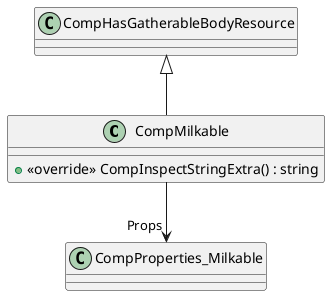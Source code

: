 @startuml
class CompMilkable {
    + <<override>> CompInspectStringExtra() : string
}
CompHasGatherableBodyResource <|-- CompMilkable
CompMilkable --> "Props" CompProperties_Milkable
@enduml
